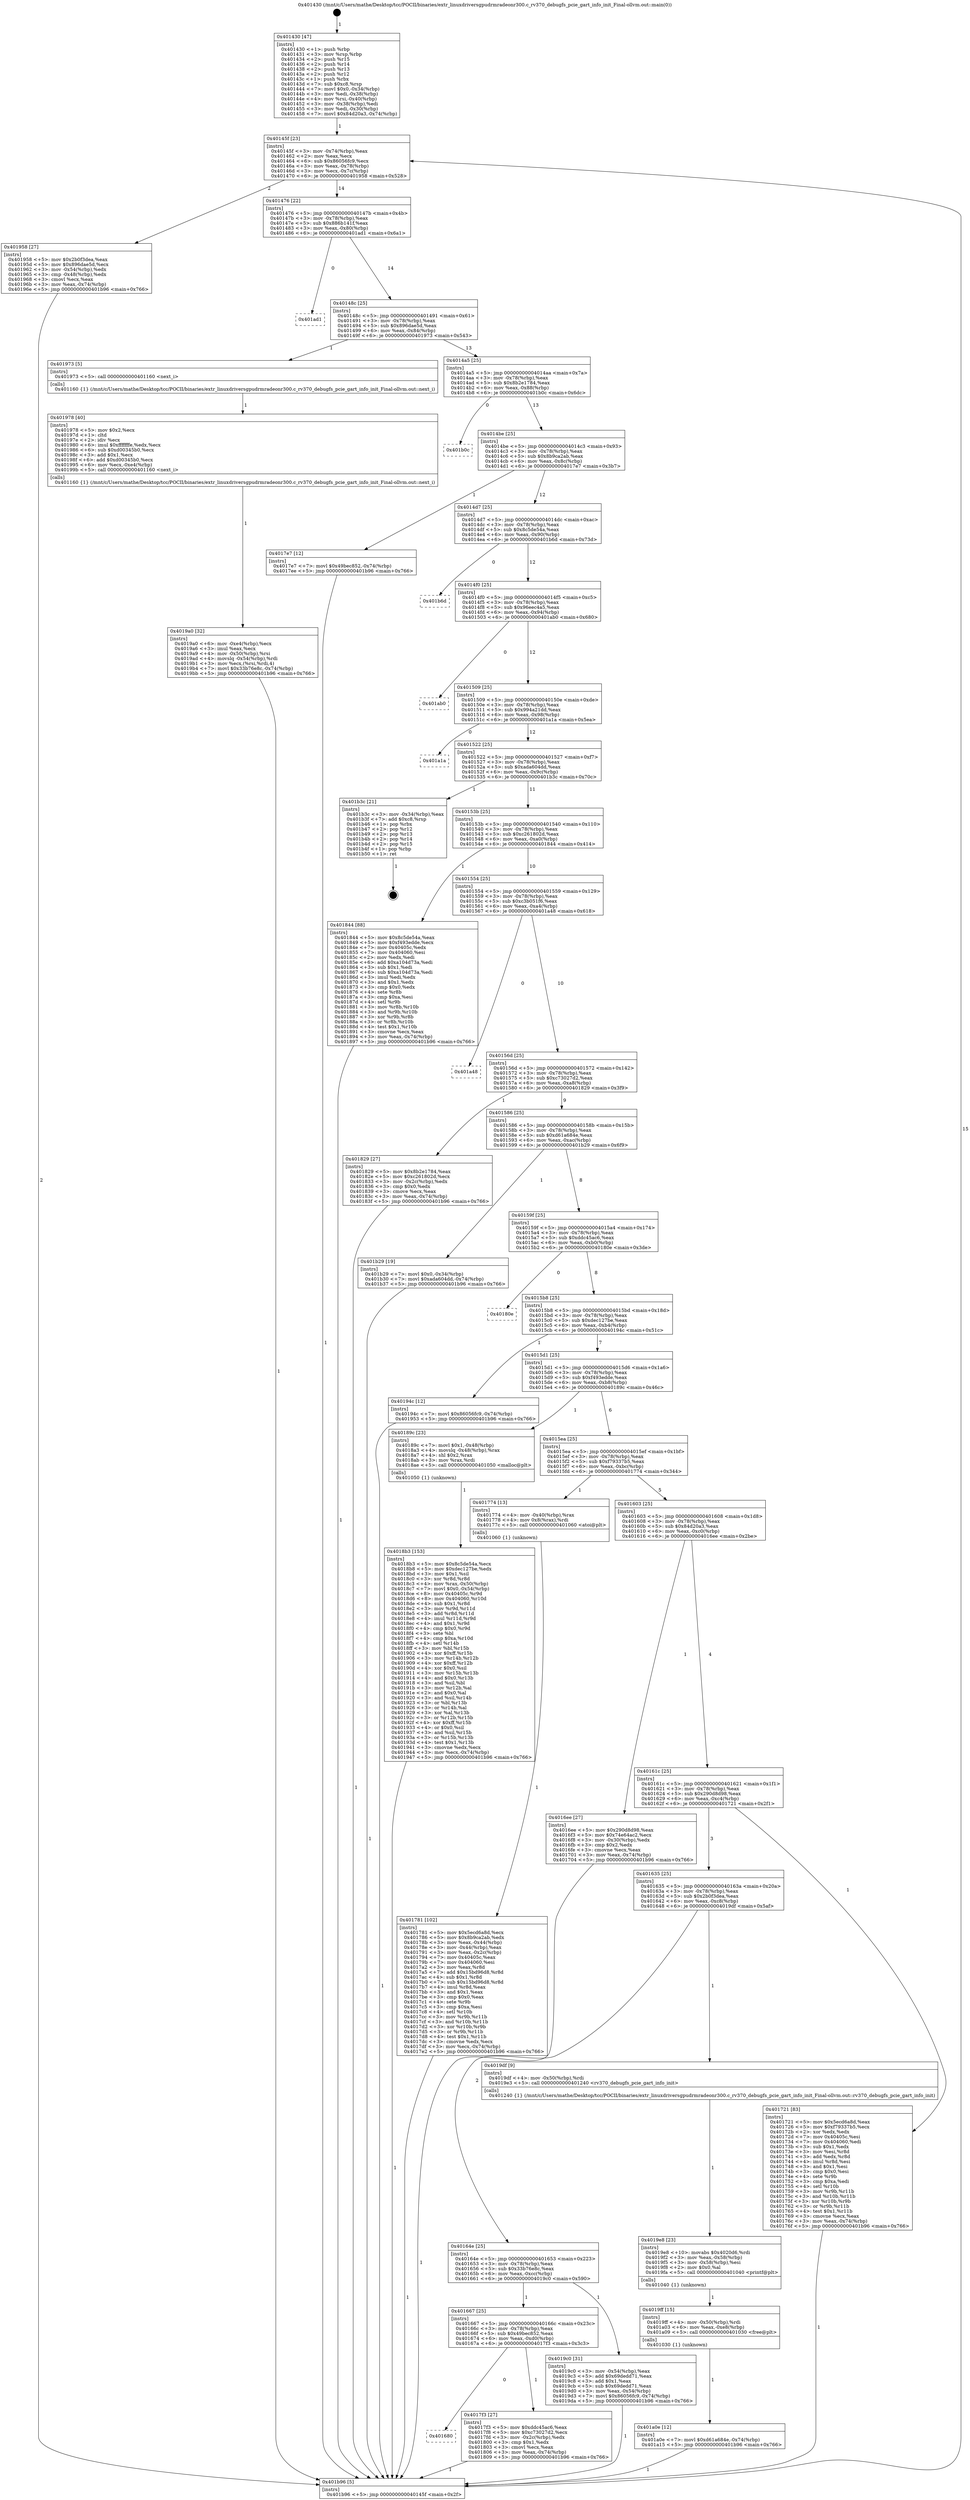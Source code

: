 digraph "0x401430" {
  label = "0x401430 (/mnt/c/Users/mathe/Desktop/tcc/POCII/binaries/extr_linuxdriversgpudrmradeonr300.c_rv370_debugfs_pcie_gart_info_init_Final-ollvm.out::main(0))"
  labelloc = "t"
  node[shape=record]

  Entry [label="",width=0.3,height=0.3,shape=circle,fillcolor=black,style=filled]
  "0x40145f" [label="{
     0x40145f [23]\l
     | [instrs]\l
     &nbsp;&nbsp;0x40145f \<+3\>: mov -0x74(%rbp),%eax\l
     &nbsp;&nbsp;0x401462 \<+2\>: mov %eax,%ecx\l
     &nbsp;&nbsp;0x401464 \<+6\>: sub $0x86056fc9,%ecx\l
     &nbsp;&nbsp;0x40146a \<+3\>: mov %eax,-0x78(%rbp)\l
     &nbsp;&nbsp;0x40146d \<+3\>: mov %ecx,-0x7c(%rbp)\l
     &nbsp;&nbsp;0x401470 \<+6\>: je 0000000000401958 \<main+0x528\>\l
  }"]
  "0x401958" [label="{
     0x401958 [27]\l
     | [instrs]\l
     &nbsp;&nbsp;0x401958 \<+5\>: mov $0x2b0f3dea,%eax\l
     &nbsp;&nbsp;0x40195d \<+5\>: mov $0x896dae5d,%ecx\l
     &nbsp;&nbsp;0x401962 \<+3\>: mov -0x54(%rbp),%edx\l
     &nbsp;&nbsp;0x401965 \<+3\>: cmp -0x48(%rbp),%edx\l
     &nbsp;&nbsp;0x401968 \<+3\>: cmovl %ecx,%eax\l
     &nbsp;&nbsp;0x40196b \<+3\>: mov %eax,-0x74(%rbp)\l
     &nbsp;&nbsp;0x40196e \<+5\>: jmp 0000000000401b96 \<main+0x766\>\l
  }"]
  "0x401476" [label="{
     0x401476 [22]\l
     | [instrs]\l
     &nbsp;&nbsp;0x401476 \<+5\>: jmp 000000000040147b \<main+0x4b\>\l
     &nbsp;&nbsp;0x40147b \<+3\>: mov -0x78(%rbp),%eax\l
     &nbsp;&nbsp;0x40147e \<+5\>: sub $0x886b141f,%eax\l
     &nbsp;&nbsp;0x401483 \<+3\>: mov %eax,-0x80(%rbp)\l
     &nbsp;&nbsp;0x401486 \<+6\>: je 0000000000401ad1 \<main+0x6a1\>\l
  }"]
  Exit [label="",width=0.3,height=0.3,shape=circle,fillcolor=black,style=filled,peripheries=2]
  "0x401ad1" [label="{
     0x401ad1\l
  }", style=dashed]
  "0x40148c" [label="{
     0x40148c [25]\l
     | [instrs]\l
     &nbsp;&nbsp;0x40148c \<+5\>: jmp 0000000000401491 \<main+0x61\>\l
     &nbsp;&nbsp;0x401491 \<+3\>: mov -0x78(%rbp),%eax\l
     &nbsp;&nbsp;0x401494 \<+5\>: sub $0x896dae5d,%eax\l
     &nbsp;&nbsp;0x401499 \<+6\>: mov %eax,-0x84(%rbp)\l
     &nbsp;&nbsp;0x40149f \<+6\>: je 0000000000401973 \<main+0x543\>\l
  }"]
  "0x401a0e" [label="{
     0x401a0e [12]\l
     | [instrs]\l
     &nbsp;&nbsp;0x401a0e \<+7\>: movl $0xd61a684e,-0x74(%rbp)\l
     &nbsp;&nbsp;0x401a15 \<+5\>: jmp 0000000000401b96 \<main+0x766\>\l
  }"]
  "0x401973" [label="{
     0x401973 [5]\l
     | [instrs]\l
     &nbsp;&nbsp;0x401973 \<+5\>: call 0000000000401160 \<next_i\>\l
     | [calls]\l
     &nbsp;&nbsp;0x401160 \{1\} (/mnt/c/Users/mathe/Desktop/tcc/POCII/binaries/extr_linuxdriversgpudrmradeonr300.c_rv370_debugfs_pcie_gart_info_init_Final-ollvm.out::next_i)\l
  }"]
  "0x4014a5" [label="{
     0x4014a5 [25]\l
     | [instrs]\l
     &nbsp;&nbsp;0x4014a5 \<+5\>: jmp 00000000004014aa \<main+0x7a\>\l
     &nbsp;&nbsp;0x4014aa \<+3\>: mov -0x78(%rbp),%eax\l
     &nbsp;&nbsp;0x4014ad \<+5\>: sub $0x8b2e1784,%eax\l
     &nbsp;&nbsp;0x4014b2 \<+6\>: mov %eax,-0x88(%rbp)\l
     &nbsp;&nbsp;0x4014b8 \<+6\>: je 0000000000401b0c \<main+0x6dc\>\l
  }"]
  "0x4019ff" [label="{
     0x4019ff [15]\l
     | [instrs]\l
     &nbsp;&nbsp;0x4019ff \<+4\>: mov -0x50(%rbp),%rdi\l
     &nbsp;&nbsp;0x401a03 \<+6\>: mov %eax,-0xe8(%rbp)\l
     &nbsp;&nbsp;0x401a09 \<+5\>: call 0000000000401030 \<free@plt\>\l
     | [calls]\l
     &nbsp;&nbsp;0x401030 \{1\} (unknown)\l
  }"]
  "0x401b0c" [label="{
     0x401b0c\l
  }", style=dashed]
  "0x4014be" [label="{
     0x4014be [25]\l
     | [instrs]\l
     &nbsp;&nbsp;0x4014be \<+5\>: jmp 00000000004014c3 \<main+0x93\>\l
     &nbsp;&nbsp;0x4014c3 \<+3\>: mov -0x78(%rbp),%eax\l
     &nbsp;&nbsp;0x4014c6 \<+5\>: sub $0x8b9ca2ab,%eax\l
     &nbsp;&nbsp;0x4014cb \<+6\>: mov %eax,-0x8c(%rbp)\l
     &nbsp;&nbsp;0x4014d1 \<+6\>: je 00000000004017e7 \<main+0x3b7\>\l
  }"]
  "0x4019e8" [label="{
     0x4019e8 [23]\l
     | [instrs]\l
     &nbsp;&nbsp;0x4019e8 \<+10\>: movabs $0x4020d6,%rdi\l
     &nbsp;&nbsp;0x4019f2 \<+3\>: mov %eax,-0x58(%rbp)\l
     &nbsp;&nbsp;0x4019f5 \<+3\>: mov -0x58(%rbp),%esi\l
     &nbsp;&nbsp;0x4019f8 \<+2\>: mov $0x0,%al\l
     &nbsp;&nbsp;0x4019fa \<+5\>: call 0000000000401040 \<printf@plt\>\l
     | [calls]\l
     &nbsp;&nbsp;0x401040 \{1\} (unknown)\l
  }"]
  "0x4017e7" [label="{
     0x4017e7 [12]\l
     | [instrs]\l
     &nbsp;&nbsp;0x4017e7 \<+7\>: movl $0x49bec852,-0x74(%rbp)\l
     &nbsp;&nbsp;0x4017ee \<+5\>: jmp 0000000000401b96 \<main+0x766\>\l
  }"]
  "0x4014d7" [label="{
     0x4014d7 [25]\l
     | [instrs]\l
     &nbsp;&nbsp;0x4014d7 \<+5\>: jmp 00000000004014dc \<main+0xac\>\l
     &nbsp;&nbsp;0x4014dc \<+3\>: mov -0x78(%rbp),%eax\l
     &nbsp;&nbsp;0x4014df \<+5\>: sub $0x8c5de54a,%eax\l
     &nbsp;&nbsp;0x4014e4 \<+6\>: mov %eax,-0x90(%rbp)\l
     &nbsp;&nbsp;0x4014ea \<+6\>: je 0000000000401b6d \<main+0x73d\>\l
  }"]
  "0x4019a0" [label="{
     0x4019a0 [32]\l
     | [instrs]\l
     &nbsp;&nbsp;0x4019a0 \<+6\>: mov -0xe4(%rbp),%ecx\l
     &nbsp;&nbsp;0x4019a6 \<+3\>: imul %eax,%ecx\l
     &nbsp;&nbsp;0x4019a9 \<+4\>: mov -0x50(%rbp),%rsi\l
     &nbsp;&nbsp;0x4019ad \<+4\>: movslq -0x54(%rbp),%rdi\l
     &nbsp;&nbsp;0x4019b1 \<+3\>: mov %ecx,(%rsi,%rdi,4)\l
     &nbsp;&nbsp;0x4019b4 \<+7\>: movl $0x33b76e8c,-0x74(%rbp)\l
     &nbsp;&nbsp;0x4019bb \<+5\>: jmp 0000000000401b96 \<main+0x766\>\l
  }"]
  "0x401b6d" [label="{
     0x401b6d\l
  }", style=dashed]
  "0x4014f0" [label="{
     0x4014f0 [25]\l
     | [instrs]\l
     &nbsp;&nbsp;0x4014f0 \<+5\>: jmp 00000000004014f5 \<main+0xc5\>\l
     &nbsp;&nbsp;0x4014f5 \<+3\>: mov -0x78(%rbp),%eax\l
     &nbsp;&nbsp;0x4014f8 \<+5\>: sub $0x96eec4a5,%eax\l
     &nbsp;&nbsp;0x4014fd \<+6\>: mov %eax,-0x94(%rbp)\l
     &nbsp;&nbsp;0x401503 \<+6\>: je 0000000000401ab0 \<main+0x680\>\l
  }"]
  "0x401978" [label="{
     0x401978 [40]\l
     | [instrs]\l
     &nbsp;&nbsp;0x401978 \<+5\>: mov $0x2,%ecx\l
     &nbsp;&nbsp;0x40197d \<+1\>: cltd\l
     &nbsp;&nbsp;0x40197e \<+2\>: idiv %ecx\l
     &nbsp;&nbsp;0x401980 \<+6\>: imul $0xfffffffe,%edx,%ecx\l
     &nbsp;&nbsp;0x401986 \<+6\>: sub $0xd00345b0,%ecx\l
     &nbsp;&nbsp;0x40198c \<+3\>: add $0x1,%ecx\l
     &nbsp;&nbsp;0x40198f \<+6\>: add $0xd00345b0,%ecx\l
     &nbsp;&nbsp;0x401995 \<+6\>: mov %ecx,-0xe4(%rbp)\l
     &nbsp;&nbsp;0x40199b \<+5\>: call 0000000000401160 \<next_i\>\l
     | [calls]\l
     &nbsp;&nbsp;0x401160 \{1\} (/mnt/c/Users/mathe/Desktop/tcc/POCII/binaries/extr_linuxdriversgpudrmradeonr300.c_rv370_debugfs_pcie_gart_info_init_Final-ollvm.out::next_i)\l
  }"]
  "0x401ab0" [label="{
     0x401ab0\l
  }", style=dashed]
  "0x401509" [label="{
     0x401509 [25]\l
     | [instrs]\l
     &nbsp;&nbsp;0x401509 \<+5\>: jmp 000000000040150e \<main+0xde\>\l
     &nbsp;&nbsp;0x40150e \<+3\>: mov -0x78(%rbp),%eax\l
     &nbsp;&nbsp;0x401511 \<+5\>: sub $0x994a21dd,%eax\l
     &nbsp;&nbsp;0x401516 \<+6\>: mov %eax,-0x98(%rbp)\l
     &nbsp;&nbsp;0x40151c \<+6\>: je 0000000000401a1a \<main+0x5ea\>\l
  }"]
  "0x4018b3" [label="{
     0x4018b3 [153]\l
     | [instrs]\l
     &nbsp;&nbsp;0x4018b3 \<+5\>: mov $0x8c5de54a,%ecx\l
     &nbsp;&nbsp;0x4018b8 \<+5\>: mov $0xdec127be,%edx\l
     &nbsp;&nbsp;0x4018bd \<+3\>: mov $0x1,%sil\l
     &nbsp;&nbsp;0x4018c0 \<+3\>: xor %r8d,%r8d\l
     &nbsp;&nbsp;0x4018c3 \<+4\>: mov %rax,-0x50(%rbp)\l
     &nbsp;&nbsp;0x4018c7 \<+7\>: movl $0x0,-0x54(%rbp)\l
     &nbsp;&nbsp;0x4018ce \<+8\>: mov 0x40405c,%r9d\l
     &nbsp;&nbsp;0x4018d6 \<+8\>: mov 0x404060,%r10d\l
     &nbsp;&nbsp;0x4018de \<+4\>: sub $0x1,%r8d\l
     &nbsp;&nbsp;0x4018e2 \<+3\>: mov %r9d,%r11d\l
     &nbsp;&nbsp;0x4018e5 \<+3\>: add %r8d,%r11d\l
     &nbsp;&nbsp;0x4018e8 \<+4\>: imul %r11d,%r9d\l
     &nbsp;&nbsp;0x4018ec \<+4\>: and $0x1,%r9d\l
     &nbsp;&nbsp;0x4018f0 \<+4\>: cmp $0x0,%r9d\l
     &nbsp;&nbsp;0x4018f4 \<+3\>: sete %bl\l
     &nbsp;&nbsp;0x4018f7 \<+4\>: cmp $0xa,%r10d\l
     &nbsp;&nbsp;0x4018fb \<+4\>: setl %r14b\l
     &nbsp;&nbsp;0x4018ff \<+3\>: mov %bl,%r15b\l
     &nbsp;&nbsp;0x401902 \<+4\>: xor $0xff,%r15b\l
     &nbsp;&nbsp;0x401906 \<+3\>: mov %r14b,%r12b\l
     &nbsp;&nbsp;0x401909 \<+4\>: xor $0xff,%r12b\l
     &nbsp;&nbsp;0x40190d \<+4\>: xor $0x0,%sil\l
     &nbsp;&nbsp;0x401911 \<+3\>: mov %r15b,%r13b\l
     &nbsp;&nbsp;0x401914 \<+4\>: and $0x0,%r13b\l
     &nbsp;&nbsp;0x401918 \<+3\>: and %sil,%bl\l
     &nbsp;&nbsp;0x40191b \<+3\>: mov %r12b,%al\l
     &nbsp;&nbsp;0x40191e \<+2\>: and $0x0,%al\l
     &nbsp;&nbsp;0x401920 \<+3\>: and %sil,%r14b\l
     &nbsp;&nbsp;0x401923 \<+3\>: or %bl,%r13b\l
     &nbsp;&nbsp;0x401926 \<+3\>: or %r14b,%al\l
     &nbsp;&nbsp;0x401929 \<+3\>: xor %al,%r13b\l
     &nbsp;&nbsp;0x40192c \<+3\>: or %r12b,%r15b\l
     &nbsp;&nbsp;0x40192f \<+4\>: xor $0xff,%r15b\l
     &nbsp;&nbsp;0x401933 \<+4\>: or $0x0,%sil\l
     &nbsp;&nbsp;0x401937 \<+3\>: and %sil,%r15b\l
     &nbsp;&nbsp;0x40193a \<+3\>: or %r15b,%r13b\l
     &nbsp;&nbsp;0x40193d \<+4\>: test $0x1,%r13b\l
     &nbsp;&nbsp;0x401941 \<+3\>: cmovne %edx,%ecx\l
     &nbsp;&nbsp;0x401944 \<+3\>: mov %ecx,-0x74(%rbp)\l
     &nbsp;&nbsp;0x401947 \<+5\>: jmp 0000000000401b96 \<main+0x766\>\l
  }"]
  "0x401a1a" [label="{
     0x401a1a\l
  }", style=dashed]
  "0x401522" [label="{
     0x401522 [25]\l
     | [instrs]\l
     &nbsp;&nbsp;0x401522 \<+5\>: jmp 0000000000401527 \<main+0xf7\>\l
     &nbsp;&nbsp;0x401527 \<+3\>: mov -0x78(%rbp),%eax\l
     &nbsp;&nbsp;0x40152a \<+5\>: sub $0xada604dd,%eax\l
     &nbsp;&nbsp;0x40152f \<+6\>: mov %eax,-0x9c(%rbp)\l
     &nbsp;&nbsp;0x401535 \<+6\>: je 0000000000401b3c \<main+0x70c\>\l
  }"]
  "0x401680" [label="{
     0x401680\l
  }", style=dashed]
  "0x401b3c" [label="{
     0x401b3c [21]\l
     | [instrs]\l
     &nbsp;&nbsp;0x401b3c \<+3\>: mov -0x34(%rbp),%eax\l
     &nbsp;&nbsp;0x401b3f \<+7\>: add $0xc8,%rsp\l
     &nbsp;&nbsp;0x401b46 \<+1\>: pop %rbx\l
     &nbsp;&nbsp;0x401b47 \<+2\>: pop %r12\l
     &nbsp;&nbsp;0x401b49 \<+2\>: pop %r13\l
     &nbsp;&nbsp;0x401b4b \<+2\>: pop %r14\l
     &nbsp;&nbsp;0x401b4d \<+2\>: pop %r15\l
     &nbsp;&nbsp;0x401b4f \<+1\>: pop %rbp\l
     &nbsp;&nbsp;0x401b50 \<+1\>: ret\l
  }"]
  "0x40153b" [label="{
     0x40153b [25]\l
     | [instrs]\l
     &nbsp;&nbsp;0x40153b \<+5\>: jmp 0000000000401540 \<main+0x110\>\l
     &nbsp;&nbsp;0x401540 \<+3\>: mov -0x78(%rbp),%eax\l
     &nbsp;&nbsp;0x401543 \<+5\>: sub $0xc261802d,%eax\l
     &nbsp;&nbsp;0x401548 \<+6\>: mov %eax,-0xa0(%rbp)\l
     &nbsp;&nbsp;0x40154e \<+6\>: je 0000000000401844 \<main+0x414\>\l
  }"]
  "0x4017f3" [label="{
     0x4017f3 [27]\l
     | [instrs]\l
     &nbsp;&nbsp;0x4017f3 \<+5\>: mov $0xddc45ac6,%eax\l
     &nbsp;&nbsp;0x4017f8 \<+5\>: mov $0xc73027d2,%ecx\l
     &nbsp;&nbsp;0x4017fd \<+3\>: mov -0x2c(%rbp),%edx\l
     &nbsp;&nbsp;0x401800 \<+3\>: cmp $0x1,%edx\l
     &nbsp;&nbsp;0x401803 \<+3\>: cmovl %ecx,%eax\l
     &nbsp;&nbsp;0x401806 \<+3\>: mov %eax,-0x74(%rbp)\l
     &nbsp;&nbsp;0x401809 \<+5\>: jmp 0000000000401b96 \<main+0x766\>\l
  }"]
  "0x401844" [label="{
     0x401844 [88]\l
     | [instrs]\l
     &nbsp;&nbsp;0x401844 \<+5\>: mov $0x8c5de54a,%eax\l
     &nbsp;&nbsp;0x401849 \<+5\>: mov $0xf493edde,%ecx\l
     &nbsp;&nbsp;0x40184e \<+7\>: mov 0x40405c,%edx\l
     &nbsp;&nbsp;0x401855 \<+7\>: mov 0x404060,%esi\l
     &nbsp;&nbsp;0x40185c \<+2\>: mov %edx,%edi\l
     &nbsp;&nbsp;0x40185e \<+6\>: add $0xa104d73a,%edi\l
     &nbsp;&nbsp;0x401864 \<+3\>: sub $0x1,%edi\l
     &nbsp;&nbsp;0x401867 \<+6\>: sub $0xa104d73a,%edi\l
     &nbsp;&nbsp;0x40186d \<+3\>: imul %edi,%edx\l
     &nbsp;&nbsp;0x401870 \<+3\>: and $0x1,%edx\l
     &nbsp;&nbsp;0x401873 \<+3\>: cmp $0x0,%edx\l
     &nbsp;&nbsp;0x401876 \<+4\>: sete %r8b\l
     &nbsp;&nbsp;0x40187a \<+3\>: cmp $0xa,%esi\l
     &nbsp;&nbsp;0x40187d \<+4\>: setl %r9b\l
     &nbsp;&nbsp;0x401881 \<+3\>: mov %r8b,%r10b\l
     &nbsp;&nbsp;0x401884 \<+3\>: and %r9b,%r10b\l
     &nbsp;&nbsp;0x401887 \<+3\>: xor %r9b,%r8b\l
     &nbsp;&nbsp;0x40188a \<+3\>: or %r8b,%r10b\l
     &nbsp;&nbsp;0x40188d \<+4\>: test $0x1,%r10b\l
     &nbsp;&nbsp;0x401891 \<+3\>: cmovne %ecx,%eax\l
     &nbsp;&nbsp;0x401894 \<+3\>: mov %eax,-0x74(%rbp)\l
     &nbsp;&nbsp;0x401897 \<+5\>: jmp 0000000000401b96 \<main+0x766\>\l
  }"]
  "0x401554" [label="{
     0x401554 [25]\l
     | [instrs]\l
     &nbsp;&nbsp;0x401554 \<+5\>: jmp 0000000000401559 \<main+0x129\>\l
     &nbsp;&nbsp;0x401559 \<+3\>: mov -0x78(%rbp),%eax\l
     &nbsp;&nbsp;0x40155c \<+5\>: sub $0xc3b051f6,%eax\l
     &nbsp;&nbsp;0x401561 \<+6\>: mov %eax,-0xa4(%rbp)\l
     &nbsp;&nbsp;0x401567 \<+6\>: je 0000000000401a48 \<main+0x618\>\l
  }"]
  "0x401667" [label="{
     0x401667 [25]\l
     | [instrs]\l
     &nbsp;&nbsp;0x401667 \<+5\>: jmp 000000000040166c \<main+0x23c\>\l
     &nbsp;&nbsp;0x40166c \<+3\>: mov -0x78(%rbp),%eax\l
     &nbsp;&nbsp;0x40166f \<+5\>: sub $0x49bec852,%eax\l
     &nbsp;&nbsp;0x401674 \<+6\>: mov %eax,-0xd0(%rbp)\l
     &nbsp;&nbsp;0x40167a \<+6\>: je 00000000004017f3 \<main+0x3c3\>\l
  }"]
  "0x401a48" [label="{
     0x401a48\l
  }", style=dashed]
  "0x40156d" [label="{
     0x40156d [25]\l
     | [instrs]\l
     &nbsp;&nbsp;0x40156d \<+5\>: jmp 0000000000401572 \<main+0x142\>\l
     &nbsp;&nbsp;0x401572 \<+3\>: mov -0x78(%rbp),%eax\l
     &nbsp;&nbsp;0x401575 \<+5\>: sub $0xc73027d2,%eax\l
     &nbsp;&nbsp;0x40157a \<+6\>: mov %eax,-0xa8(%rbp)\l
     &nbsp;&nbsp;0x401580 \<+6\>: je 0000000000401829 \<main+0x3f9\>\l
  }"]
  "0x4019c0" [label="{
     0x4019c0 [31]\l
     | [instrs]\l
     &nbsp;&nbsp;0x4019c0 \<+3\>: mov -0x54(%rbp),%eax\l
     &nbsp;&nbsp;0x4019c3 \<+5\>: add $0x69dedd71,%eax\l
     &nbsp;&nbsp;0x4019c8 \<+3\>: add $0x1,%eax\l
     &nbsp;&nbsp;0x4019cb \<+5\>: sub $0x69dedd71,%eax\l
     &nbsp;&nbsp;0x4019d0 \<+3\>: mov %eax,-0x54(%rbp)\l
     &nbsp;&nbsp;0x4019d3 \<+7\>: movl $0x86056fc9,-0x74(%rbp)\l
     &nbsp;&nbsp;0x4019da \<+5\>: jmp 0000000000401b96 \<main+0x766\>\l
  }"]
  "0x401829" [label="{
     0x401829 [27]\l
     | [instrs]\l
     &nbsp;&nbsp;0x401829 \<+5\>: mov $0x8b2e1784,%eax\l
     &nbsp;&nbsp;0x40182e \<+5\>: mov $0xc261802d,%ecx\l
     &nbsp;&nbsp;0x401833 \<+3\>: mov -0x2c(%rbp),%edx\l
     &nbsp;&nbsp;0x401836 \<+3\>: cmp $0x0,%edx\l
     &nbsp;&nbsp;0x401839 \<+3\>: cmove %ecx,%eax\l
     &nbsp;&nbsp;0x40183c \<+3\>: mov %eax,-0x74(%rbp)\l
     &nbsp;&nbsp;0x40183f \<+5\>: jmp 0000000000401b96 \<main+0x766\>\l
  }"]
  "0x401586" [label="{
     0x401586 [25]\l
     | [instrs]\l
     &nbsp;&nbsp;0x401586 \<+5\>: jmp 000000000040158b \<main+0x15b\>\l
     &nbsp;&nbsp;0x40158b \<+3\>: mov -0x78(%rbp),%eax\l
     &nbsp;&nbsp;0x40158e \<+5\>: sub $0xd61a684e,%eax\l
     &nbsp;&nbsp;0x401593 \<+6\>: mov %eax,-0xac(%rbp)\l
     &nbsp;&nbsp;0x401599 \<+6\>: je 0000000000401b29 \<main+0x6f9\>\l
  }"]
  "0x40164e" [label="{
     0x40164e [25]\l
     | [instrs]\l
     &nbsp;&nbsp;0x40164e \<+5\>: jmp 0000000000401653 \<main+0x223\>\l
     &nbsp;&nbsp;0x401653 \<+3\>: mov -0x78(%rbp),%eax\l
     &nbsp;&nbsp;0x401656 \<+5\>: sub $0x33b76e8c,%eax\l
     &nbsp;&nbsp;0x40165b \<+6\>: mov %eax,-0xcc(%rbp)\l
     &nbsp;&nbsp;0x401661 \<+6\>: je 00000000004019c0 \<main+0x590\>\l
  }"]
  "0x401b29" [label="{
     0x401b29 [19]\l
     | [instrs]\l
     &nbsp;&nbsp;0x401b29 \<+7\>: movl $0x0,-0x34(%rbp)\l
     &nbsp;&nbsp;0x401b30 \<+7\>: movl $0xada604dd,-0x74(%rbp)\l
     &nbsp;&nbsp;0x401b37 \<+5\>: jmp 0000000000401b96 \<main+0x766\>\l
  }"]
  "0x40159f" [label="{
     0x40159f [25]\l
     | [instrs]\l
     &nbsp;&nbsp;0x40159f \<+5\>: jmp 00000000004015a4 \<main+0x174\>\l
     &nbsp;&nbsp;0x4015a4 \<+3\>: mov -0x78(%rbp),%eax\l
     &nbsp;&nbsp;0x4015a7 \<+5\>: sub $0xddc45ac6,%eax\l
     &nbsp;&nbsp;0x4015ac \<+6\>: mov %eax,-0xb0(%rbp)\l
     &nbsp;&nbsp;0x4015b2 \<+6\>: je 000000000040180e \<main+0x3de\>\l
  }"]
  "0x4019df" [label="{
     0x4019df [9]\l
     | [instrs]\l
     &nbsp;&nbsp;0x4019df \<+4\>: mov -0x50(%rbp),%rdi\l
     &nbsp;&nbsp;0x4019e3 \<+5\>: call 0000000000401240 \<rv370_debugfs_pcie_gart_info_init\>\l
     | [calls]\l
     &nbsp;&nbsp;0x401240 \{1\} (/mnt/c/Users/mathe/Desktop/tcc/POCII/binaries/extr_linuxdriversgpudrmradeonr300.c_rv370_debugfs_pcie_gart_info_init_Final-ollvm.out::rv370_debugfs_pcie_gart_info_init)\l
  }"]
  "0x40180e" [label="{
     0x40180e\l
  }", style=dashed]
  "0x4015b8" [label="{
     0x4015b8 [25]\l
     | [instrs]\l
     &nbsp;&nbsp;0x4015b8 \<+5\>: jmp 00000000004015bd \<main+0x18d\>\l
     &nbsp;&nbsp;0x4015bd \<+3\>: mov -0x78(%rbp),%eax\l
     &nbsp;&nbsp;0x4015c0 \<+5\>: sub $0xdec127be,%eax\l
     &nbsp;&nbsp;0x4015c5 \<+6\>: mov %eax,-0xb4(%rbp)\l
     &nbsp;&nbsp;0x4015cb \<+6\>: je 000000000040194c \<main+0x51c\>\l
  }"]
  "0x401781" [label="{
     0x401781 [102]\l
     | [instrs]\l
     &nbsp;&nbsp;0x401781 \<+5\>: mov $0x5ecd6a8d,%ecx\l
     &nbsp;&nbsp;0x401786 \<+5\>: mov $0x8b9ca2ab,%edx\l
     &nbsp;&nbsp;0x40178b \<+3\>: mov %eax,-0x44(%rbp)\l
     &nbsp;&nbsp;0x40178e \<+3\>: mov -0x44(%rbp),%eax\l
     &nbsp;&nbsp;0x401791 \<+3\>: mov %eax,-0x2c(%rbp)\l
     &nbsp;&nbsp;0x401794 \<+7\>: mov 0x40405c,%eax\l
     &nbsp;&nbsp;0x40179b \<+7\>: mov 0x404060,%esi\l
     &nbsp;&nbsp;0x4017a2 \<+3\>: mov %eax,%r8d\l
     &nbsp;&nbsp;0x4017a5 \<+7\>: add $0x15bd96d8,%r8d\l
     &nbsp;&nbsp;0x4017ac \<+4\>: sub $0x1,%r8d\l
     &nbsp;&nbsp;0x4017b0 \<+7\>: sub $0x15bd96d8,%r8d\l
     &nbsp;&nbsp;0x4017b7 \<+4\>: imul %r8d,%eax\l
     &nbsp;&nbsp;0x4017bb \<+3\>: and $0x1,%eax\l
     &nbsp;&nbsp;0x4017be \<+3\>: cmp $0x0,%eax\l
     &nbsp;&nbsp;0x4017c1 \<+4\>: sete %r9b\l
     &nbsp;&nbsp;0x4017c5 \<+3\>: cmp $0xa,%esi\l
     &nbsp;&nbsp;0x4017c8 \<+4\>: setl %r10b\l
     &nbsp;&nbsp;0x4017cc \<+3\>: mov %r9b,%r11b\l
     &nbsp;&nbsp;0x4017cf \<+3\>: and %r10b,%r11b\l
     &nbsp;&nbsp;0x4017d2 \<+3\>: xor %r10b,%r9b\l
     &nbsp;&nbsp;0x4017d5 \<+3\>: or %r9b,%r11b\l
     &nbsp;&nbsp;0x4017d8 \<+4\>: test $0x1,%r11b\l
     &nbsp;&nbsp;0x4017dc \<+3\>: cmovne %edx,%ecx\l
     &nbsp;&nbsp;0x4017df \<+3\>: mov %ecx,-0x74(%rbp)\l
     &nbsp;&nbsp;0x4017e2 \<+5\>: jmp 0000000000401b96 \<main+0x766\>\l
  }"]
  "0x40194c" [label="{
     0x40194c [12]\l
     | [instrs]\l
     &nbsp;&nbsp;0x40194c \<+7\>: movl $0x86056fc9,-0x74(%rbp)\l
     &nbsp;&nbsp;0x401953 \<+5\>: jmp 0000000000401b96 \<main+0x766\>\l
  }"]
  "0x4015d1" [label="{
     0x4015d1 [25]\l
     | [instrs]\l
     &nbsp;&nbsp;0x4015d1 \<+5\>: jmp 00000000004015d6 \<main+0x1a6\>\l
     &nbsp;&nbsp;0x4015d6 \<+3\>: mov -0x78(%rbp),%eax\l
     &nbsp;&nbsp;0x4015d9 \<+5\>: sub $0xf493edde,%eax\l
     &nbsp;&nbsp;0x4015de \<+6\>: mov %eax,-0xb8(%rbp)\l
     &nbsp;&nbsp;0x4015e4 \<+6\>: je 000000000040189c \<main+0x46c\>\l
  }"]
  "0x401635" [label="{
     0x401635 [25]\l
     | [instrs]\l
     &nbsp;&nbsp;0x401635 \<+5\>: jmp 000000000040163a \<main+0x20a\>\l
     &nbsp;&nbsp;0x40163a \<+3\>: mov -0x78(%rbp),%eax\l
     &nbsp;&nbsp;0x40163d \<+5\>: sub $0x2b0f3dea,%eax\l
     &nbsp;&nbsp;0x401642 \<+6\>: mov %eax,-0xc8(%rbp)\l
     &nbsp;&nbsp;0x401648 \<+6\>: je 00000000004019df \<main+0x5af\>\l
  }"]
  "0x40189c" [label="{
     0x40189c [23]\l
     | [instrs]\l
     &nbsp;&nbsp;0x40189c \<+7\>: movl $0x1,-0x48(%rbp)\l
     &nbsp;&nbsp;0x4018a3 \<+4\>: movslq -0x48(%rbp),%rax\l
     &nbsp;&nbsp;0x4018a7 \<+4\>: shl $0x2,%rax\l
     &nbsp;&nbsp;0x4018ab \<+3\>: mov %rax,%rdi\l
     &nbsp;&nbsp;0x4018ae \<+5\>: call 0000000000401050 \<malloc@plt\>\l
     | [calls]\l
     &nbsp;&nbsp;0x401050 \{1\} (unknown)\l
  }"]
  "0x4015ea" [label="{
     0x4015ea [25]\l
     | [instrs]\l
     &nbsp;&nbsp;0x4015ea \<+5\>: jmp 00000000004015ef \<main+0x1bf\>\l
     &nbsp;&nbsp;0x4015ef \<+3\>: mov -0x78(%rbp),%eax\l
     &nbsp;&nbsp;0x4015f2 \<+5\>: sub $0xf79337b5,%eax\l
     &nbsp;&nbsp;0x4015f7 \<+6\>: mov %eax,-0xbc(%rbp)\l
     &nbsp;&nbsp;0x4015fd \<+6\>: je 0000000000401774 \<main+0x344\>\l
  }"]
  "0x401721" [label="{
     0x401721 [83]\l
     | [instrs]\l
     &nbsp;&nbsp;0x401721 \<+5\>: mov $0x5ecd6a8d,%eax\l
     &nbsp;&nbsp;0x401726 \<+5\>: mov $0xf79337b5,%ecx\l
     &nbsp;&nbsp;0x40172b \<+2\>: xor %edx,%edx\l
     &nbsp;&nbsp;0x40172d \<+7\>: mov 0x40405c,%esi\l
     &nbsp;&nbsp;0x401734 \<+7\>: mov 0x404060,%edi\l
     &nbsp;&nbsp;0x40173b \<+3\>: sub $0x1,%edx\l
     &nbsp;&nbsp;0x40173e \<+3\>: mov %esi,%r8d\l
     &nbsp;&nbsp;0x401741 \<+3\>: add %edx,%r8d\l
     &nbsp;&nbsp;0x401744 \<+4\>: imul %r8d,%esi\l
     &nbsp;&nbsp;0x401748 \<+3\>: and $0x1,%esi\l
     &nbsp;&nbsp;0x40174b \<+3\>: cmp $0x0,%esi\l
     &nbsp;&nbsp;0x40174e \<+4\>: sete %r9b\l
     &nbsp;&nbsp;0x401752 \<+3\>: cmp $0xa,%edi\l
     &nbsp;&nbsp;0x401755 \<+4\>: setl %r10b\l
     &nbsp;&nbsp;0x401759 \<+3\>: mov %r9b,%r11b\l
     &nbsp;&nbsp;0x40175c \<+3\>: and %r10b,%r11b\l
     &nbsp;&nbsp;0x40175f \<+3\>: xor %r10b,%r9b\l
     &nbsp;&nbsp;0x401762 \<+3\>: or %r9b,%r11b\l
     &nbsp;&nbsp;0x401765 \<+4\>: test $0x1,%r11b\l
     &nbsp;&nbsp;0x401769 \<+3\>: cmovne %ecx,%eax\l
     &nbsp;&nbsp;0x40176c \<+3\>: mov %eax,-0x74(%rbp)\l
     &nbsp;&nbsp;0x40176f \<+5\>: jmp 0000000000401b96 \<main+0x766\>\l
  }"]
  "0x401774" [label="{
     0x401774 [13]\l
     | [instrs]\l
     &nbsp;&nbsp;0x401774 \<+4\>: mov -0x40(%rbp),%rax\l
     &nbsp;&nbsp;0x401778 \<+4\>: mov 0x8(%rax),%rdi\l
     &nbsp;&nbsp;0x40177c \<+5\>: call 0000000000401060 \<atoi@plt\>\l
     | [calls]\l
     &nbsp;&nbsp;0x401060 \{1\} (unknown)\l
  }"]
  "0x401603" [label="{
     0x401603 [25]\l
     | [instrs]\l
     &nbsp;&nbsp;0x401603 \<+5\>: jmp 0000000000401608 \<main+0x1d8\>\l
     &nbsp;&nbsp;0x401608 \<+3\>: mov -0x78(%rbp),%eax\l
     &nbsp;&nbsp;0x40160b \<+5\>: sub $0x84d20a3,%eax\l
     &nbsp;&nbsp;0x401610 \<+6\>: mov %eax,-0xc0(%rbp)\l
     &nbsp;&nbsp;0x401616 \<+6\>: je 00000000004016ee \<main+0x2be\>\l
  }"]
  "0x401430" [label="{
     0x401430 [47]\l
     | [instrs]\l
     &nbsp;&nbsp;0x401430 \<+1\>: push %rbp\l
     &nbsp;&nbsp;0x401431 \<+3\>: mov %rsp,%rbp\l
     &nbsp;&nbsp;0x401434 \<+2\>: push %r15\l
     &nbsp;&nbsp;0x401436 \<+2\>: push %r14\l
     &nbsp;&nbsp;0x401438 \<+2\>: push %r13\l
     &nbsp;&nbsp;0x40143a \<+2\>: push %r12\l
     &nbsp;&nbsp;0x40143c \<+1\>: push %rbx\l
     &nbsp;&nbsp;0x40143d \<+7\>: sub $0xc8,%rsp\l
     &nbsp;&nbsp;0x401444 \<+7\>: movl $0x0,-0x34(%rbp)\l
     &nbsp;&nbsp;0x40144b \<+3\>: mov %edi,-0x38(%rbp)\l
     &nbsp;&nbsp;0x40144e \<+4\>: mov %rsi,-0x40(%rbp)\l
     &nbsp;&nbsp;0x401452 \<+3\>: mov -0x38(%rbp),%edi\l
     &nbsp;&nbsp;0x401455 \<+3\>: mov %edi,-0x30(%rbp)\l
     &nbsp;&nbsp;0x401458 \<+7\>: movl $0x84d20a3,-0x74(%rbp)\l
  }"]
  "0x4016ee" [label="{
     0x4016ee [27]\l
     | [instrs]\l
     &nbsp;&nbsp;0x4016ee \<+5\>: mov $0x290d8d98,%eax\l
     &nbsp;&nbsp;0x4016f3 \<+5\>: mov $0x74e64ac2,%ecx\l
     &nbsp;&nbsp;0x4016f8 \<+3\>: mov -0x30(%rbp),%edx\l
     &nbsp;&nbsp;0x4016fb \<+3\>: cmp $0x2,%edx\l
     &nbsp;&nbsp;0x4016fe \<+3\>: cmovne %ecx,%eax\l
     &nbsp;&nbsp;0x401701 \<+3\>: mov %eax,-0x74(%rbp)\l
     &nbsp;&nbsp;0x401704 \<+5\>: jmp 0000000000401b96 \<main+0x766\>\l
  }"]
  "0x40161c" [label="{
     0x40161c [25]\l
     | [instrs]\l
     &nbsp;&nbsp;0x40161c \<+5\>: jmp 0000000000401621 \<main+0x1f1\>\l
     &nbsp;&nbsp;0x401621 \<+3\>: mov -0x78(%rbp),%eax\l
     &nbsp;&nbsp;0x401624 \<+5\>: sub $0x290d8d98,%eax\l
     &nbsp;&nbsp;0x401629 \<+6\>: mov %eax,-0xc4(%rbp)\l
     &nbsp;&nbsp;0x40162f \<+6\>: je 0000000000401721 \<main+0x2f1\>\l
  }"]
  "0x401b96" [label="{
     0x401b96 [5]\l
     | [instrs]\l
     &nbsp;&nbsp;0x401b96 \<+5\>: jmp 000000000040145f \<main+0x2f\>\l
  }"]
  Entry -> "0x401430" [label=" 1"]
  "0x40145f" -> "0x401958" [label=" 2"]
  "0x40145f" -> "0x401476" [label=" 14"]
  "0x401b3c" -> Exit [label=" 1"]
  "0x401476" -> "0x401ad1" [label=" 0"]
  "0x401476" -> "0x40148c" [label=" 14"]
  "0x401b29" -> "0x401b96" [label=" 1"]
  "0x40148c" -> "0x401973" [label=" 1"]
  "0x40148c" -> "0x4014a5" [label=" 13"]
  "0x401a0e" -> "0x401b96" [label=" 1"]
  "0x4014a5" -> "0x401b0c" [label=" 0"]
  "0x4014a5" -> "0x4014be" [label=" 13"]
  "0x4019ff" -> "0x401a0e" [label=" 1"]
  "0x4014be" -> "0x4017e7" [label=" 1"]
  "0x4014be" -> "0x4014d7" [label=" 12"]
  "0x4019e8" -> "0x4019ff" [label=" 1"]
  "0x4014d7" -> "0x401b6d" [label=" 0"]
  "0x4014d7" -> "0x4014f0" [label=" 12"]
  "0x4019df" -> "0x4019e8" [label=" 1"]
  "0x4014f0" -> "0x401ab0" [label=" 0"]
  "0x4014f0" -> "0x401509" [label=" 12"]
  "0x4019c0" -> "0x401b96" [label=" 1"]
  "0x401509" -> "0x401a1a" [label=" 0"]
  "0x401509" -> "0x401522" [label=" 12"]
  "0x4019a0" -> "0x401b96" [label=" 1"]
  "0x401522" -> "0x401b3c" [label=" 1"]
  "0x401522" -> "0x40153b" [label=" 11"]
  "0x401978" -> "0x4019a0" [label=" 1"]
  "0x40153b" -> "0x401844" [label=" 1"]
  "0x40153b" -> "0x401554" [label=" 10"]
  "0x401973" -> "0x401978" [label=" 1"]
  "0x401554" -> "0x401a48" [label=" 0"]
  "0x401554" -> "0x40156d" [label=" 10"]
  "0x40194c" -> "0x401b96" [label=" 1"]
  "0x40156d" -> "0x401829" [label=" 1"]
  "0x40156d" -> "0x401586" [label=" 9"]
  "0x4018b3" -> "0x401b96" [label=" 1"]
  "0x401586" -> "0x401b29" [label=" 1"]
  "0x401586" -> "0x40159f" [label=" 8"]
  "0x401844" -> "0x401b96" [label=" 1"]
  "0x40159f" -> "0x40180e" [label=" 0"]
  "0x40159f" -> "0x4015b8" [label=" 8"]
  "0x401829" -> "0x401b96" [label=" 1"]
  "0x4015b8" -> "0x40194c" [label=" 1"]
  "0x4015b8" -> "0x4015d1" [label=" 7"]
  "0x401667" -> "0x401680" [label=" 0"]
  "0x4015d1" -> "0x40189c" [label=" 1"]
  "0x4015d1" -> "0x4015ea" [label=" 6"]
  "0x401667" -> "0x4017f3" [label=" 1"]
  "0x4015ea" -> "0x401774" [label=" 1"]
  "0x4015ea" -> "0x401603" [label=" 5"]
  "0x401958" -> "0x401b96" [label=" 2"]
  "0x401603" -> "0x4016ee" [label=" 1"]
  "0x401603" -> "0x40161c" [label=" 4"]
  "0x4016ee" -> "0x401b96" [label=" 1"]
  "0x401430" -> "0x40145f" [label=" 1"]
  "0x401b96" -> "0x40145f" [label=" 15"]
  "0x40164e" -> "0x401667" [label=" 1"]
  "0x40161c" -> "0x401721" [label=" 1"]
  "0x40161c" -> "0x401635" [label=" 3"]
  "0x401721" -> "0x401b96" [label=" 1"]
  "0x401774" -> "0x401781" [label=" 1"]
  "0x401781" -> "0x401b96" [label=" 1"]
  "0x4017e7" -> "0x401b96" [label=" 1"]
  "0x4017f3" -> "0x401b96" [label=" 1"]
  "0x401635" -> "0x4019df" [label=" 1"]
  "0x401635" -> "0x40164e" [label=" 2"]
  "0x40189c" -> "0x4018b3" [label=" 1"]
  "0x40164e" -> "0x4019c0" [label=" 1"]
}
